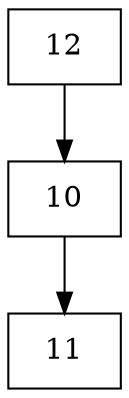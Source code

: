 digraph G {
  node [shape=record];
  node0 [label="{12}"];
  node0 -> node1;
  node1 [label="{10}"];
  node1 -> node2;
  node2 [label="{11}"];
}
